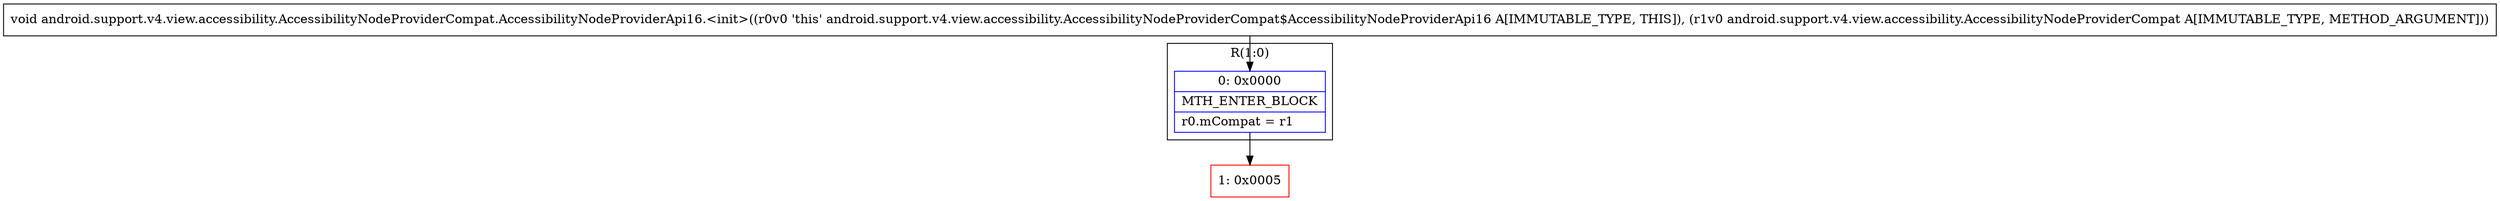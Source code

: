 digraph "CFG forandroid.support.v4.view.accessibility.AccessibilityNodeProviderCompat.AccessibilityNodeProviderApi16.\<init\>(Landroid\/support\/v4\/view\/accessibility\/AccessibilityNodeProviderCompat;)V" {
subgraph cluster_Region_806747244 {
label = "R(1:0)";
node [shape=record,color=blue];
Node_0 [shape=record,label="{0\:\ 0x0000|MTH_ENTER_BLOCK\l|r0.mCompat = r1\l}"];
}
Node_1 [shape=record,color=red,label="{1\:\ 0x0005}"];
MethodNode[shape=record,label="{void android.support.v4.view.accessibility.AccessibilityNodeProviderCompat.AccessibilityNodeProviderApi16.\<init\>((r0v0 'this' android.support.v4.view.accessibility.AccessibilityNodeProviderCompat$AccessibilityNodeProviderApi16 A[IMMUTABLE_TYPE, THIS]), (r1v0 android.support.v4.view.accessibility.AccessibilityNodeProviderCompat A[IMMUTABLE_TYPE, METHOD_ARGUMENT])) }"];
MethodNode -> Node_0;
Node_0 -> Node_1;
}

